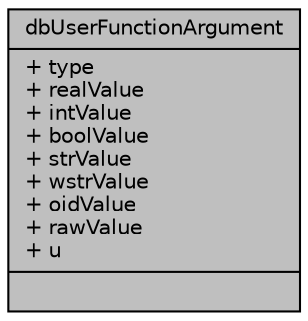 digraph "dbUserFunctionArgument"
{
 // INTERACTIVE_SVG=YES
 // LATEX_PDF_SIZE
  edge [fontname="Helvetica",fontsize="10",labelfontname="Helvetica",labelfontsize="10"];
  node [fontname="Helvetica",fontsize="10",shape=record];
  Node1 [label="{dbUserFunctionArgument\n|+ type\l+ realValue\l+ intValue\l+ boolValue\l+ strValue\l+ wstrValue\l+ oidValue\l+ rawValue\l+ u\l|}",height=0.2,width=0.4,color="black", fillcolor="grey75", style="filled", fontcolor="black",tooltip=" "];
}
